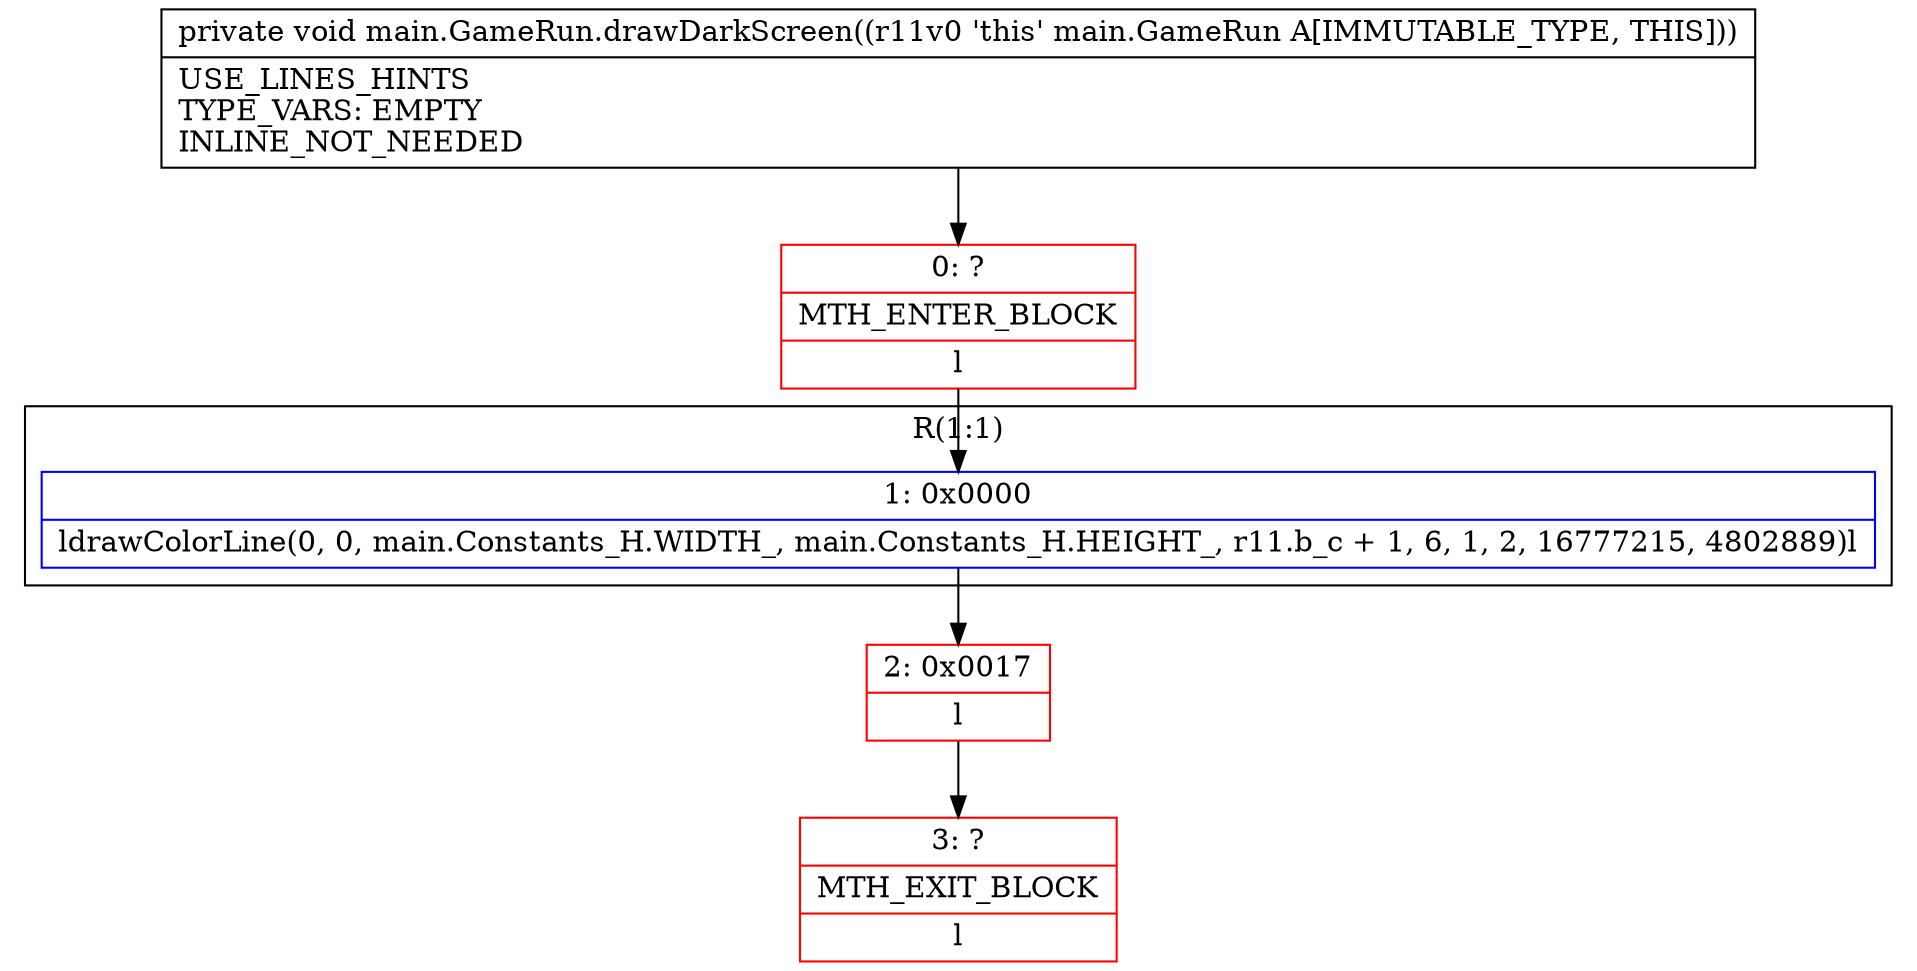 digraph "CFG formain.GameRun.drawDarkScreen()V" {
subgraph cluster_Region_196489294 {
label = "R(1:1)";
node [shape=record,color=blue];
Node_1 [shape=record,label="{1\:\ 0x0000|ldrawColorLine(0, 0, main.Constants_H.WIDTH_, main.Constants_H.HEIGHT_, r11.b_c + 1, 6, 1, 2, 16777215, 4802889)l}"];
}
Node_0 [shape=record,color=red,label="{0\:\ ?|MTH_ENTER_BLOCK\l|l}"];
Node_2 [shape=record,color=red,label="{2\:\ 0x0017|l}"];
Node_3 [shape=record,color=red,label="{3\:\ ?|MTH_EXIT_BLOCK\l|l}"];
MethodNode[shape=record,label="{private void main.GameRun.drawDarkScreen((r11v0 'this' main.GameRun A[IMMUTABLE_TYPE, THIS]))  | USE_LINES_HINTS\lTYPE_VARS: EMPTY\lINLINE_NOT_NEEDED\l}"];
MethodNode -> Node_0;
Node_1 -> Node_2;
Node_0 -> Node_1;
Node_2 -> Node_3;
}


